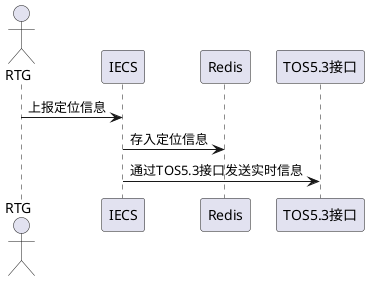 @startuml
actor RTG
participant IECS
participant Redis
participant "TOS5.3接口" as TOS

RTG -> IECS: 上报定位信息
IECS -> Redis: 存入定位信息
IECS -> TOS: 通过TOS5.3接口发送实时信息

@enduml
